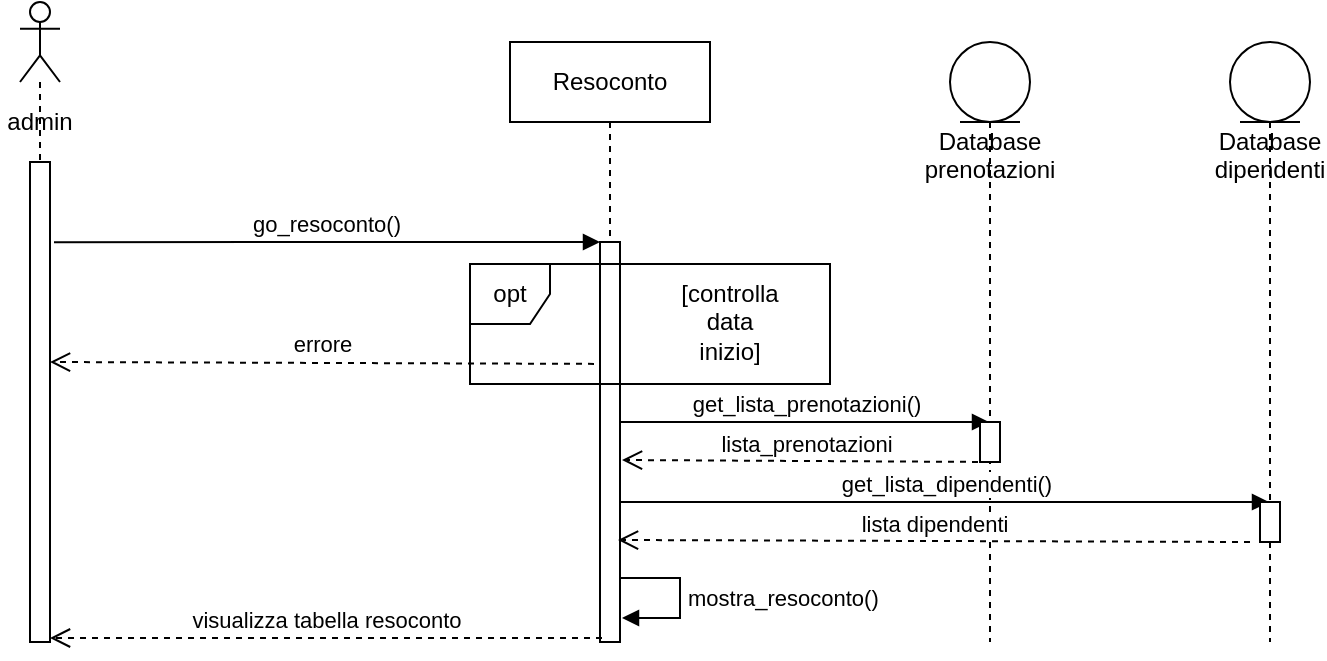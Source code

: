 <mxfile version="14.6.13" type="device"><diagram id="dqLWeH8uZgdXytDunai7" name="Page-1"><mxGraphModel dx="946" dy="598" grid="1" gridSize="10" guides="1" tooltips="1" connect="1" arrows="1" fold="1" page="1" pageScale="1" pageWidth="827" pageHeight="1169" math="0" shadow="0"><root><mxCell id="0"/><mxCell id="1" parent="0"/><mxCell id="8XsqTidWZEpaFZ94RjhA-1" value="" style="shape=umlLifeline;participant=umlActor;perimeter=lifelinePerimeter;whiteSpace=wrap;html=1;container=1;collapsible=0;recursiveResize=0;verticalAlign=top;spacingTop=36;outlineConnect=0;" parent="1" vertex="1"><mxGeometry x="65" y="40" width="20" height="90" as="geometry"/></mxCell><mxCell id="8XsqTidWZEpaFZ94RjhA-2" value="" style="html=1;points=[];perimeter=orthogonalPerimeter;" parent="1" vertex="1"><mxGeometry x="70" y="120" width="10" height="240" as="geometry"/></mxCell><mxCell id="8XsqTidWZEpaFZ94RjhA-3" value="admin" style="text;html=1;strokeColor=none;fillColor=none;align=center;verticalAlign=middle;whiteSpace=wrap;rounded=0;" parent="1" vertex="1"><mxGeometry x="55" y="90" width="40" height="20" as="geometry"/></mxCell><mxCell id="8XsqTidWZEpaFZ94RjhA-4" value="&lt;div&gt;Resoconto&lt;/div&gt;" style="shape=umlLifeline;perimeter=lifelinePerimeter;whiteSpace=wrap;html=1;container=1;collapsible=0;recursiveResize=0;outlineConnect=0;" parent="1" vertex="1"><mxGeometry x="310" y="60" width="100" height="300" as="geometry"/></mxCell><mxCell id="8XsqTidWZEpaFZ94RjhA-5" value="go_resoconto()" style="html=1;verticalAlign=bottom;endArrow=block;exitX=1.2;exitY=0.167;exitDx=0;exitDy=0;exitPerimeter=0;" parent="1" edge="1" source="8XsqTidWZEpaFZ94RjhA-2"><mxGeometry width="80" relative="1" as="geometry"><mxPoint x="77" y="162" as="sourcePoint"/><mxPoint x="355" y="160" as="targetPoint"/></mxGeometry></mxCell><mxCell id="8XsqTidWZEpaFZ94RjhA-7" value="" style="html=1;points=[];perimeter=orthogonalPerimeter;" parent="1" vertex="1"><mxGeometry x="355" y="160" width="10" height="200" as="geometry"/></mxCell><mxCell id="8XsqTidWZEpaFZ94RjhA-10" value="visualizza tabella resoconto" style="html=1;verticalAlign=bottom;endArrow=open;dashed=1;endSize=8;exitX=0.1;exitY=1;exitDx=0;exitDy=0;exitPerimeter=0;" parent="1" edge="1"><mxGeometry relative="1" as="geometry"><mxPoint x="356" y="358" as="sourcePoint"/><mxPoint x="80" y="358" as="targetPoint"/><Array as="points"><mxPoint x="310" y="358"/></Array></mxGeometry></mxCell><mxCell id="8XsqTidWZEpaFZ94RjhA-11" value="opt" style="shape=umlFrame;whiteSpace=wrap;html=1;width=40;height=30;" parent="1" vertex="1"><mxGeometry x="290" y="171" width="180" height="60" as="geometry"/></mxCell><mxCell id="8XsqTidWZEpaFZ94RjhA-12" value="[controlla data inizio]" style="text;html=1;strokeColor=none;fillColor=none;align=center;verticalAlign=middle;whiteSpace=wrap;rounded=0;" parent="1" vertex="1"><mxGeometry x="400" y="190" width="40" height="20" as="geometry"/></mxCell><mxCell id="8XsqTidWZEpaFZ94RjhA-13" value="errore" style="html=1;verticalAlign=bottom;endArrow=open;dashed=1;endSize=8;exitX=-0.3;exitY=0.783;exitDx=0;exitDy=0;exitPerimeter=0;" parent="1" edge="1"><mxGeometry relative="1" as="geometry"><mxPoint x="352" y="220.94" as="sourcePoint"/><mxPoint x="80" y="220" as="targetPoint"/></mxGeometry></mxCell><mxCell id="CLb4mx2f2haNWfaSOjeS-3" value="mostra_resoconto()" style="edgeStyle=orthogonalEdgeStyle;html=1;align=left;spacingLeft=2;endArrow=block;rounded=0;" parent="1" edge="1"><mxGeometry relative="1" as="geometry"><mxPoint x="365" y="328" as="sourcePoint"/><Array as="points"><mxPoint x="395" y="328"/><mxPoint x="395" y="348"/></Array><mxPoint x="366" y="348" as="targetPoint"/></mxGeometry></mxCell><mxCell id="EgickG2hzCA18yMaOB5q-1" value="Database&lt;br&gt;dipendenti" style="shape=umlLifeline;participant=umlEntity;perimeter=lifelinePerimeter;whiteSpace=wrap;html=1;container=1;collapsible=0;recursiveResize=0;verticalAlign=top;spacingTop=36;outlineConnect=0;" vertex="1" parent="1"><mxGeometry x="670" y="60" width="40" height="300" as="geometry"/></mxCell><mxCell id="EgickG2hzCA18yMaOB5q-2" value="Database&lt;br&gt;prenotazioni" style="shape=umlLifeline;participant=umlEntity;perimeter=lifelinePerimeter;whiteSpace=wrap;html=1;container=1;collapsible=0;recursiveResize=0;verticalAlign=top;spacingTop=36;outlineConnect=0;" vertex="1" parent="1"><mxGeometry x="530" y="60" width="40" height="300" as="geometry"/></mxCell><mxCell id="EgickG2hzCA18yMaOB5q-3" value="get_lista_prenotazioni()" style="html=1;verticalAlign=bottom;endArrow=block;" edge="1" parent="1" target="EgickG2hzCA18yMaOB5q-2"><mxGeometry width="80" relative="1" as="geometry"><mxPoint x="365" y="250" as="sourcePoint"/><mxPoint x="445" y="250" as="targetPoint"/></mxGeometry></mxCell><mxCell id="EgickG2hzCA18yMaOB5q-4" value="lista_prenotazioni" style="html=1;verticalAlign=bottom;endArrow=open;dashed=1;endSize=8;entryX=1.1;entryY=0.545;entryDx=0;entryDy=0;entryPerimeter=0;" edge="1" parent="1" target="8XsqTidWZEpaFZ94RjhA-7"><mxGeometry relative="1" as="geometry"><mxPoint x="550" y="270" as="sourcePoint"/><mxPoint x="470" y="270" as="targetPoint"/></mxGeometry></mxCell><mxCell id="EgickG2hzCA18yMaOB5q-5" value="" style="html=1;points=[];perimeter=orthogonalPerimeter;" vertex="1" parent="1"><mxGeometry x="545" y="250" width="10" height="20" as="geometry"/></mxCell><mxCell id="EgickG2hzCA18yMaOB5q-6" value="get_lista_dipendenti()" style="html=1;verticalAlign=bottom;endArrow=block;" edge="1" parent="1" target="EgickG2hzCA18yMaOB5q-1"><mxGeometry width="80" relative="1" as="geometry"><mxPoint x="365" y="290" as="sourcePoint"/><mxPoint x="445" y="290" as="targetPoint"/></mxGeometry></mxCell><mxCell id="EgickG2hzCA18yMaOB5q-7" value="" style="html=1;points=[];perimeter=orthogonalPerimeter;" vertex="1" parent="1"><mxGeometry x="685" y="290" width="10" height="20" as="geometry"/></mxCell><mxCell id="EgickG2hzCA18yMaOB5q-8" value="lista dipendenti" style="html=1;verticalAlign=bottom;endArrow=open;dashed=1;endSize=8;entryX=0.9;entryY=0.745;entryDx=0;entryDy=0;entryPerimeter=0;" edge="1" parent="1" target="8XsqTidWZEpaFZ94RjhA-7"><mxGeometry relative="1" as="geometry"><mxPoint x="680" y="310" as="sourcePoint"/><mxPoint x="370" y="310" as="targetPoint"/></mxGeometry></mxCell></root></mxGraphModel></diagram></mxfile>